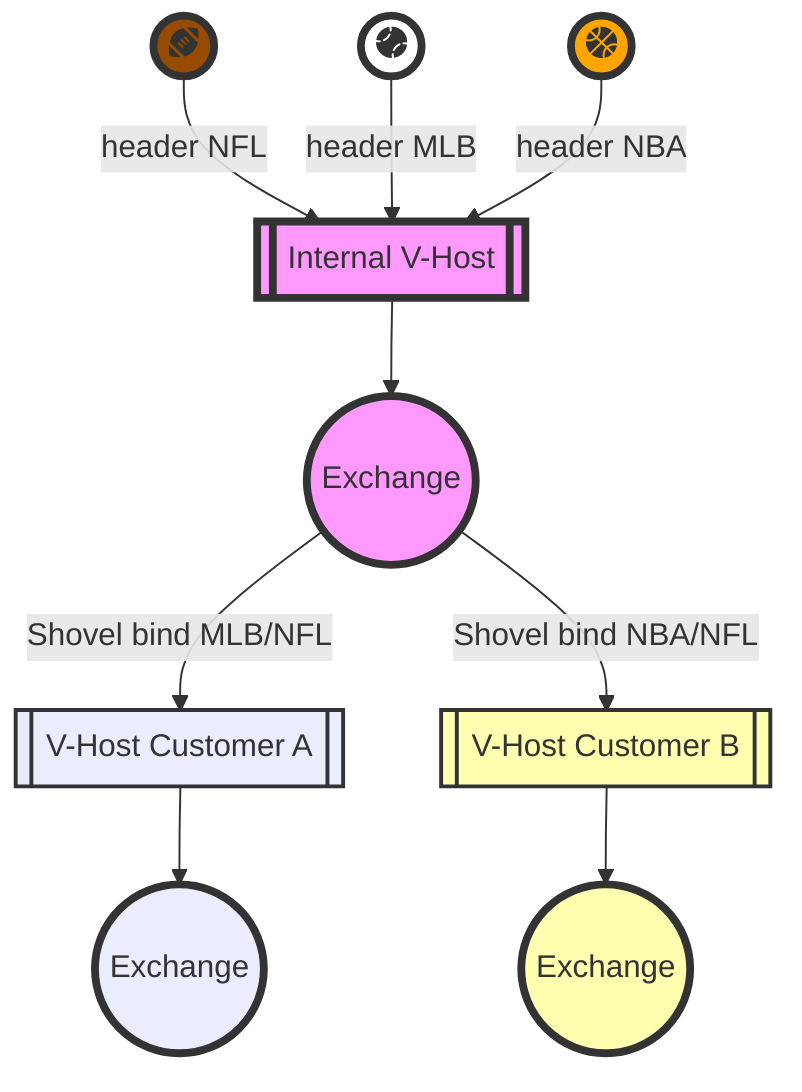graph TD
    NFL((fa:fa-football-ball)) --> |header NFL| vhost[[Internal V-Host]]
    MLB((fa:fa-baseball-ball)) -->|header MLB| vhost
    NBA((fa:fa-basketball-ball)) -->|header NBA| vhost
    vhost --> exchange((Exchange))
    exchange -->|Shovel bind MLB/NFL| A[[V-Host Customer A]]
    exchange -->|Shovel bind NBA/NFL| B[[V-Host Customer B]]
    B --> BConsumer((Exchange))
    A --> AConsumer((Exchange))
    style NFL fill:#964B00,stroke:#333,stroke-width:4px
    style MLB fill:white,stroke:#333,stroke-width:4px
    style NBA fill:orange,stroke:#333,stroke-width:4px
    style vhost fill:#f9f,stroke:#333,stroke-width:4px
    style exchange fill:#f9f,stroke:#333,stroke-width:4px
    style A fill:#ff,stroke:#333,stroke-width:4px
    style AConsumer fill:#ff,stroke:#333,stroke-width:4px
    style BConsumer fill:#ff15,stroke:#333,stroke-width:4px
    style A fill:#ff,stroke:#333,stroke-width:2px
    style B fill:#ff15,stroke:#333,stroke-width:2px